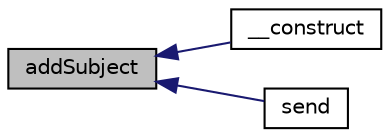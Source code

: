 digraph "addSubject"
{
  edge [fontname="Helvetica",fontsize="10",labelfontname="Helvetica",labelfontsize="10"];
  node [fontname="Helvetica",fontsize="10",shape=record];
  rankdir="LR";
  Node1 [label="addSubject",height=0.2,width=0.4,color="black", fillcolor="grey75", style="filled" fontcolor="black"];
  Node1 -> Node2 [dir="back",color="midnightblue",fontsize="10",style="solid",fontname="Helvetica"];
  Node2 [label="__construct",height=0.2,width=0.4,color="black", fillcolor="white", style="filled",URL="$class_mailer.html#a095c5d389db211932136b53f25f39685"];
  Node1 -> Node3 [dir="back",color="midnightblue",fontsize="10",style="solid",fontname="Helvetica"];
  Node3 [label="send",height=0.2,width=0.4,color="black", fillcolor="white", style="filled",URL="$class_mailer.html#a12bcef5130168b80d3d52dc82213f19a"];
}
